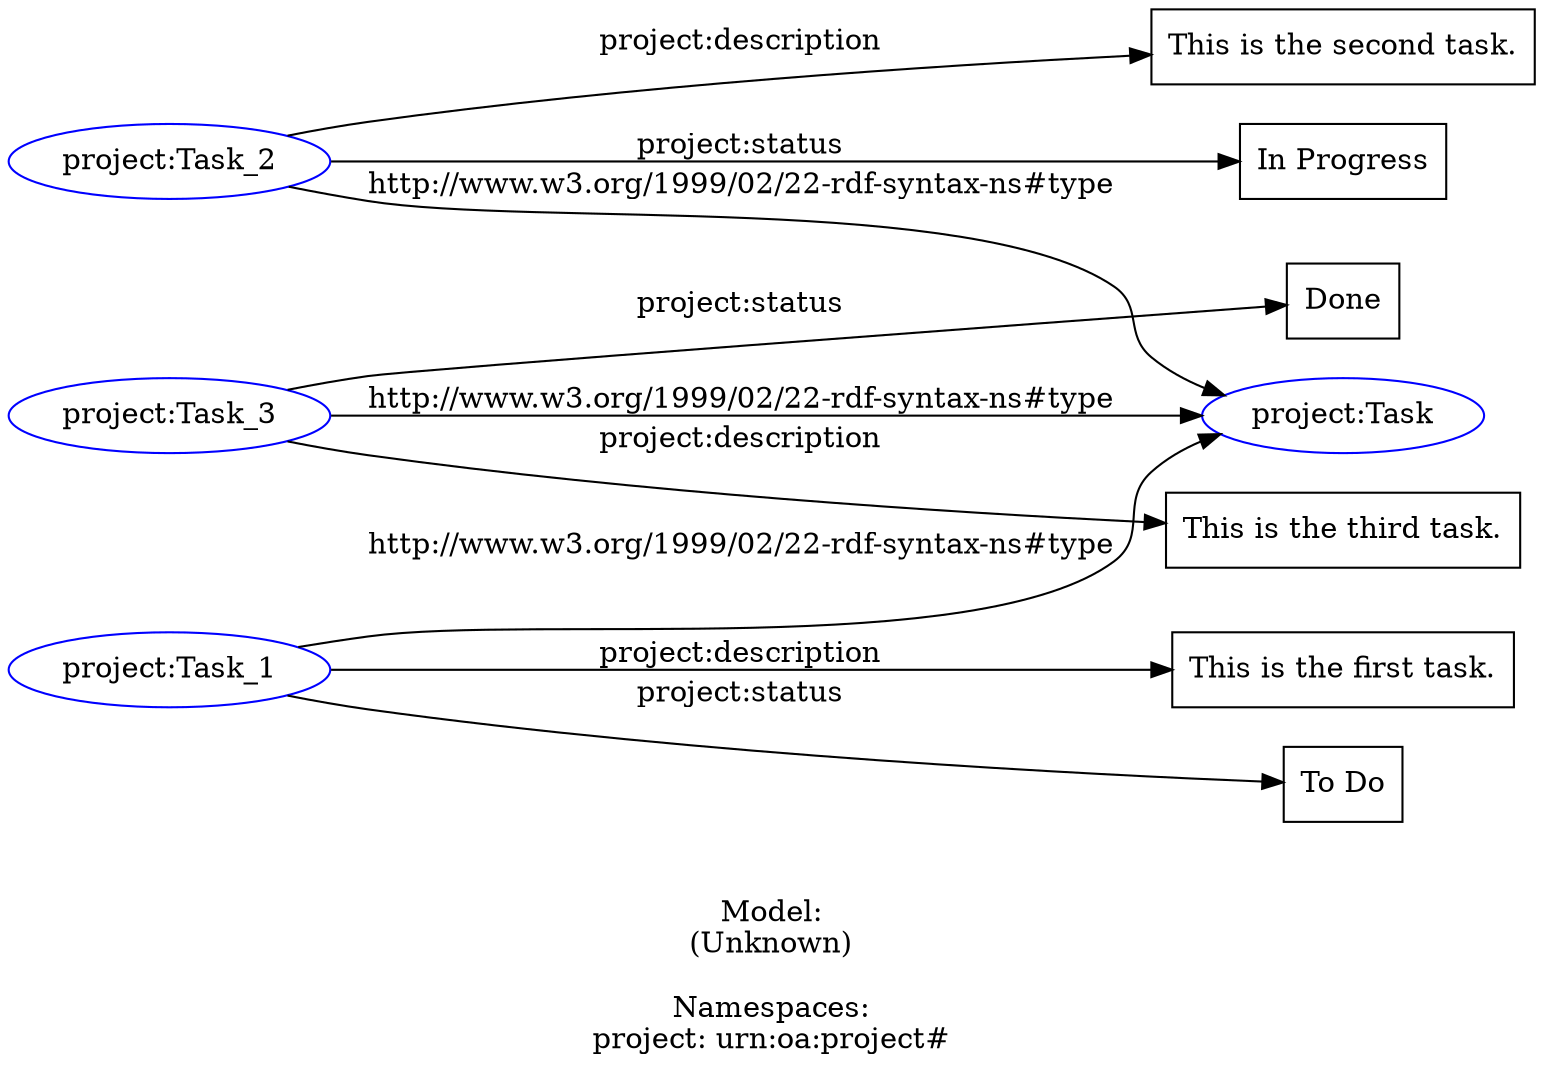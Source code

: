 digraph {
	rankdir = LR;
	charset="utf-8";

	"Rproject:Task_1" -> "Rproject:Task" [ label="http://www.w3.org/1999/02/22-rdf-syntax-ns#type" ];
	"Rproject:Task_1" -> "LThis is the first task." [ label="project:description" ];
	"Rproject:Task_1" -> "LTo Do" [ label="project:status" ];
	"Rproject:Task_2" -> "Rproject:Task" [ label="http://www.w3.org/1999/02/22-rdf-syntax-ns#type" ];
	"Rproject:Task_2" -> "LThis is the second task." [ label="project:description" ];
	"Rproject:Task_2" -> "LIn Progress" [ label="project:status" ];
	"Rproject:Task_3" -> "Rproject:Task" [ label="http://www.w3.org/1999/02/22-rdf-syntax-ns#type" ];
	"Rproject:Task_3" -> "LThis is the third task." [ label="project:description" ];
	"Rproject:Task_3" -> "LDone" [ label="project:status" ];

	// Resources
	"Rproject:Task_1" [ label="project:Task_1", shape = ellipse, color = blue ];
	"Rproject:Task" [ label="project:Task", shape = ellipse, color = blue ];
	"Rproject:Task_2" [ label="project:Task_2", shape = ellipse, color = blue ];
	"Rproject:Task_3" [ label="project:Task_3", shape = ellipse, color = blue ];

	// Anonymous nodes

	// Literals
	"LThis is the first task." [ label="This is the first task.", shape = record ];
	"LTo Do" [ label="To Do", shape = record ];
	"LThis is the second task." [ label="This is the second task.", shape = record ];
	"LIn Progress" [ label="In Progress", shape = record ];
	"LThis is the third task." [ label="This is the third task.", shape = record ];
	"LDone" [ label="Done", shape = record ];

	label="\n\nModel:\n(Unknown)\n\nNamespaces:\nproject: urn:oa:project#\n";
}
